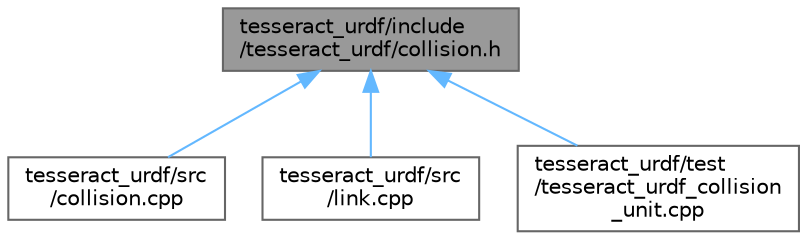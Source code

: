 digraph "tesseract_urdf/include/tesseract_urdf/collision.h"
{
 // LATEX_PDF_SIZE
  bgcolor="transparent";
  edge [fontname=Helvetica,fontsize=10,labelfontname=Helvetica,labelfontsize=10];
  node [fontname=Helvetica,fontsize=10,shape=box,height=0.2,width=0.4];
  Node1 [label="tesseract_urdf/include\l/tesseract_urdf/collision.h",height=0.2,width=0.4,color="gray40", fillcolor="grey60", style="filled", fontcolor="black",tooltip="Parse collision from xml string."];
  Node1 -> Node2 [dir="back",color="steelblue1",style="solid"];
  Node2 [label="tesseract_urdf/src\l/collision.cpp",height=0.2,width=0.4,color="grey40", fillcolor="white", style="filled",URL="$df/d69/collision_8cpp.html",tooltip="Parse collision from xml string."];
  Node1 -> Node3 [dir="back",color="steelblue1",style="solid"];
  Node3 [label="tesseract_urdf/src\l/link.cpp",height=0.2,width=0.4,color="grey40", fillcolor="white", style="filled",URL="$d8/dd6/tesseract__urdf_2src_2link_8cpp.html",tooltip="Parse link from xml string."];
  Node1 -> Node4 [dir="back",color="steelblue1",style="solid"];
  Node4 [label="tesseract_urdf/test\l/tesseract_urdf_collision\l_unit.cpp",height=0.2,width=0.4,color="grey40", fillcolor="white", style="filled",URL="$d3/d63/tesseract__urdf__collision__unit_8cpp.html",tooltip=" "];
}
